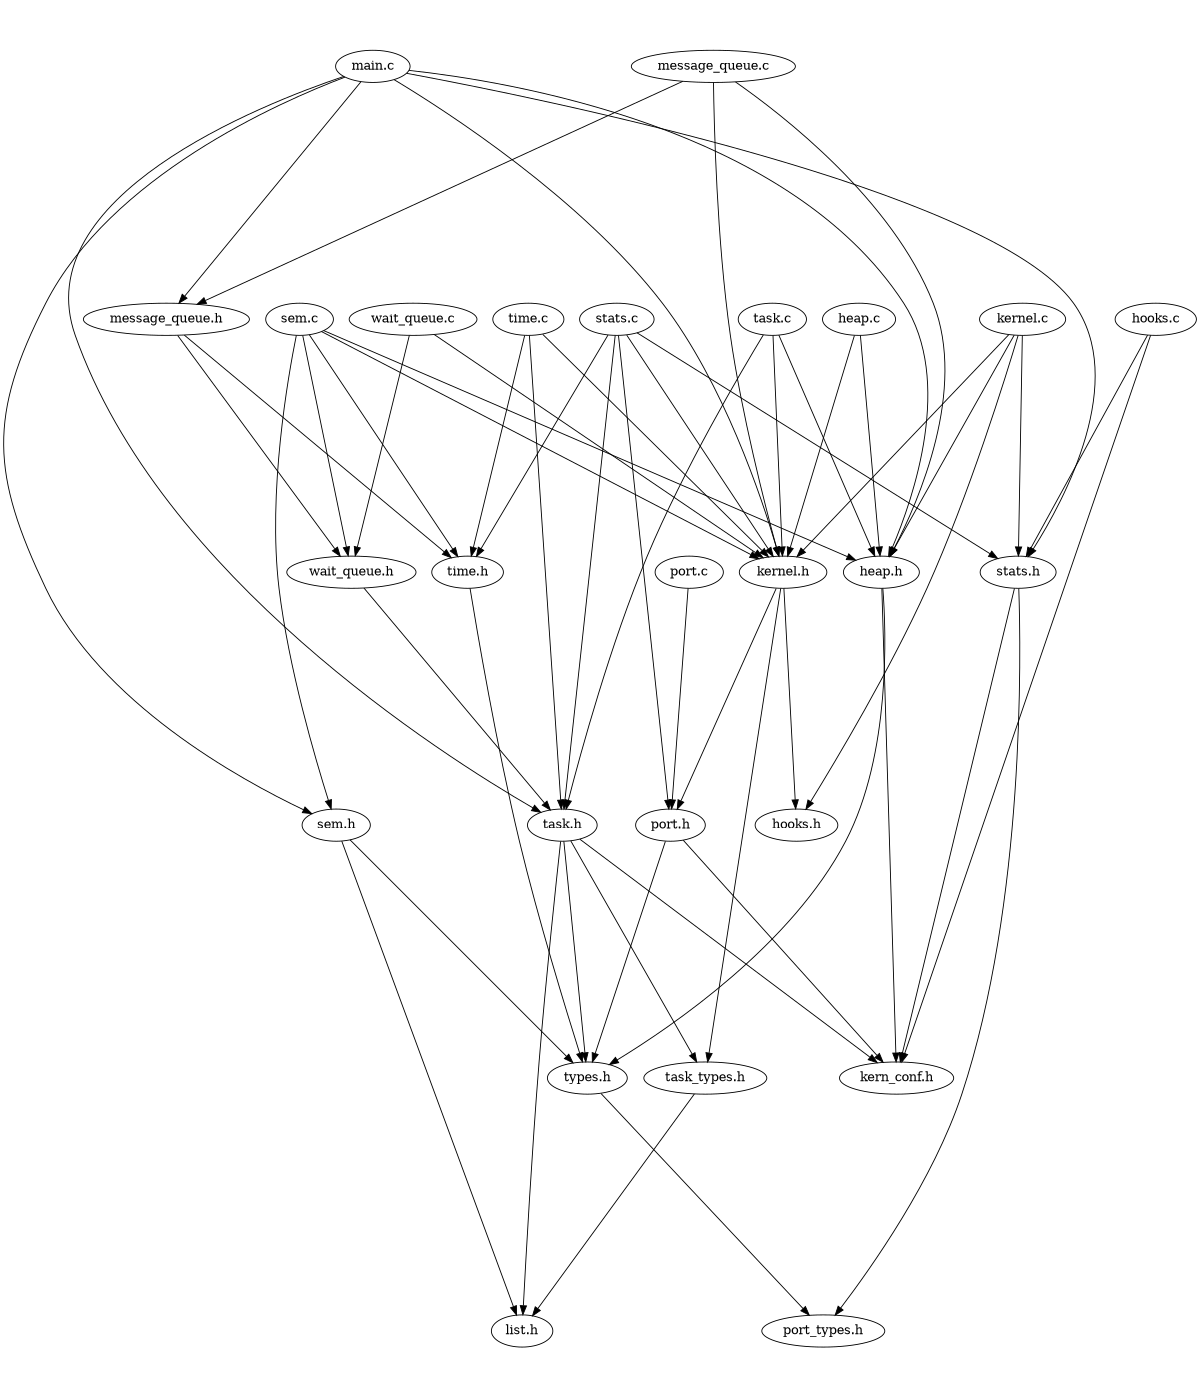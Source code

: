 digraph "source tree" {
    overlap=scale;
    size="8,10";
    ratio="fill";
    fontsize="16";
    fontname="Helvetica";
	clusterrank="local";
	"message_queue.c" -> "kernel.h"
	"message_queue.c" -> "heap.h"
	"task.c" -> "heap.h"
	"hooks.c" -> "stats.h"
	"stats.h" -> "kern_conf.h"
	"wait_queue.c" -> "kernel.h"
	"main.c" -> "message_queue.h"
	"sem.h" -> "list.h"
	"time.c" -> "time.h"
	"kernel.h" -> "port.h"
	"task.h" -> "types.h"
	"stats.c" -> "kernel.h"
	"stats.h" -> "port_types.h"
	"main.c" -> "task.h"
	"main.c" -> "stats.h"
	"port.h" -> "types.h"
	"kernel.c" -> "kernel.h"
	"task.h" -> "kern_conf.h"
	"task.h" -> "task_types.h"
	"heap.h" -> "types.h"
	"kernel.c" -> "hooks.h"
	"port.h" -> "kern_conf.h"
	"kernel.h" -> "task_types.h"
	"kernel.c" -> "heap.h"
	"main.c" -> "heap.h"
	"stats.c" -> "time.h"
	"task.c" -> "task.h"
	"wait_queue.c" -> "wait_queue.h"
	"time.c" -> "kernel.h"
	"wait_queue.h" -> "task.h"
	"main.c" -> "sem.h"
	"stats.c" -> "task.h"
	"task.h" -> "list.h"
	"task_types.h" -> "list.h"
	"sem.c" -> "kernel.h"
	"kernel.c" -> "stats.h"
	"message_queue.h" -> "time.h"
	"heap.h" -> "kern_conf.h"
	"kernel.h" -> "hooks.h"
	"stats.c" -> "stats.h"
	"types.h" -> "port_types.h"
	"message_queue.h" -> "wait_queue.h"
	"heap.c" -> "kernel.h"
	"heap.c" -> "heap.h"
	"stats.c" -> "port.h"
	"main.c" -> "kernel.h"
	"sem.c" -> "sem.h"
	"sem.c" -> "wait_queue.h"
	"time.h" -> "types.h"
	"message_queue.c" -> "message_queue.h"
	"sem.h" -> "types.h"
	"sem.c" -> "time.h"
	"port.c" -> "port.h"
	"sem.c" -> "heap.h"
	"hooks.c" -> "kern_conf.h"
	"time.c" -> "task.h"
	"task.c" -> "kernel.h"
}
